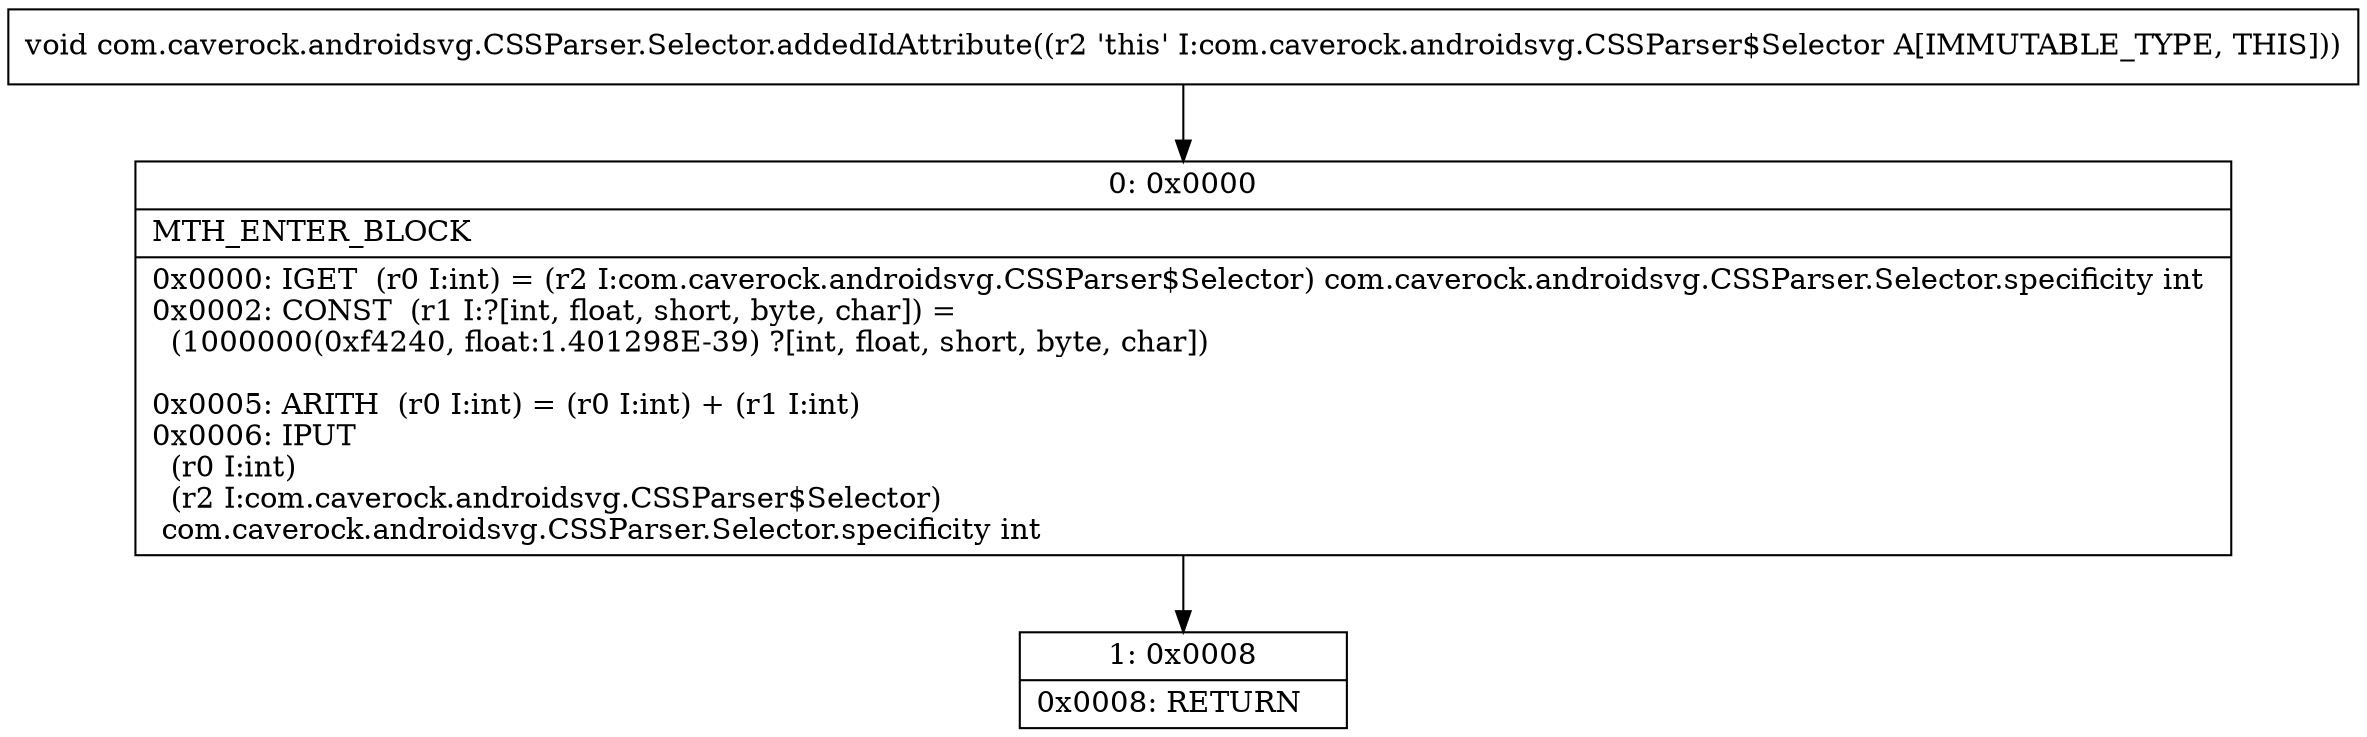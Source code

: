digraph "CFG forcom.caverock.androidsvg.CSSParser.Selector.addedIdAttribute()V" {
Node_0 [shape=record,label="{0\:\ 0x0000|MTH_ENTER_BLOCK\l|0x0000: IGET  (r0 I:int) = (r2 I:com.caverock.androidsvg.CSSParser$Selector) com.caverock.androidsvg.CSSParser.Selector.specificity int \l0x0002: CONST  (r1 I:?[int, float, short, byte, char]) = \l  (1000000(0xf4240, float:1.401298E\-39) ?[int, float, short, byte, char])\l \l0x0005: ARITH  (r0 I:int) = (r0 I:int) + (r1 I:int) \l0x0006: IPUT  \l  (r0 I:int)\l  (r2 I:com.caverock.androidsvg.CSSParser$Selector)\l com.caverock.androidsvg.CSSParser.Selector.specificity int \l}"];
Node_1 [shape=record,label="{1\:\ 0x0008|0x0008: RETURN   \l}"];
MethodNode[shape=record,label="{void com.caverock.androidsvg.CSSParser.Selector.addedIdAttribute((r2 'this' I:com.caverock.androidsvg.CSSParser$Selector A[IMMUTABLE_TYPE, THIS])) }"];
MethodNode -> Node_0;
Node_0 -> Node_1;
}


